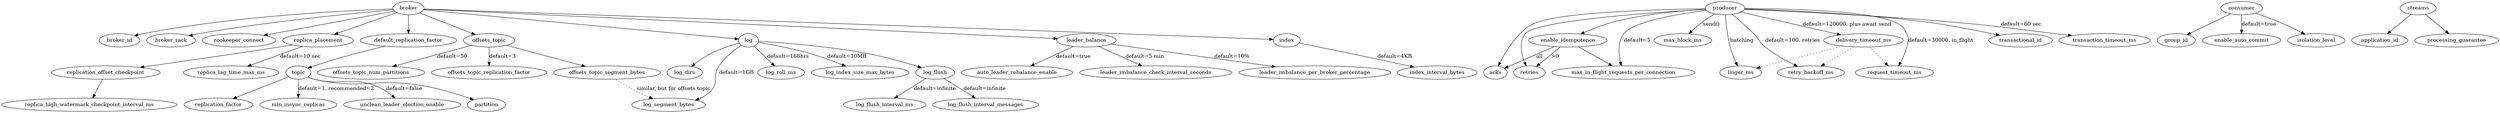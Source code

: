 @startuml kafka_config

digraph G {

    subgraph server {
        broker -> broker_id
        broker -> broker_rack

        broker -> zookeeper_connect

        broker -> replica_placement
        replica_placement -> replica_lag_time_max_ms [label="default=10 sec"]
        replica_placement -> replication_offset_checkpoint
        replication_offset_checkpoint -> replica_high_watermark_checkpoint_interval_ms

        broker -> default_replication_factor
        default_replication_factor -> topic

        broker -> log
        log -> log_dirs
        log -> log_segment_bytes [label="default=1GB"]
        log -> log_roll_ms [label="default=168hrs"]
        log -> log_index_size_max_bytes [label="default=10MB"]
        log -> log_flush
        log_flush -> log_flush_interval_messages [label="default=infinite"]
        log_flush -> log_flush_interval_ms [label="default=infinite"]

        broker -> leader_balance
        leader_balance -> auto_leader_rebalance_enable [label="default=true"]
        leader_balance -> leader_imbalance_check_interval_seconds [label="default=5 min"]
        leader_balance -> leader_imbalance_per_broker_percentage [label="default=10%"]

        broker -> index
        index -> index_interval_bytes [label="default=4KB"]

        broker -> offsets_topic
        offsets_topic -> offsets_topic_segment_bytes
        offsets_topic -> offsets_topic_num_partitions [label="default=50"]
        offsets_topic -> offsets_topic_replication_factor [label="default=3"]
        offsets_topic_segment_bytes -> log_segment_bytes [label="similar, but for offsets topic", style="dotted"]
    }

    subgraph topic {
        topic -> partition;
        topic -> replication_factor;

        topic -> min_insync_replicas [label="default=1. recommended=2"]
        topic -> unclean_leader_election_enable [label="default=false"]
    }

    subgraph producer {
        producer -> acks

        producer -> max_block_ms [label="send()"]
        producer -> linger_ms [label="batching"]
        producer -> retries
        producer -> retry_backoff_ms [label="default=100. retries"]
        producer -> request_timeout_ms [label="default=30000. in_flight"]
        producer -> delivery_timeout_ms [label="default=120000. plus await send"]
        delivery_timeout_ms -> linger_ms [style="dotted"]
        delivery_timeout_ms -> retry_backoff_ms [style="dotted"]
        delivery_timeout_ms -> request_timeout_ms [style="dotted"]

        producer -> enable_idempotence
        producer -> max_in_flight_requests_per_connection [label="default=5"]

        enable_idempotence -> max_in_flight_requests_per_connection
        enable_idempotence -> acks [label="all"]
        enable_idempotence -> retries [label=">0"]

        producer -> transactional_id
        producer -> transaction_timeout_ms [label="default=60 sec"]
    }

    subgraph consumer {
        consumer -> group_id

        consumer -> enable_auto_commit [label="default=true"]

        consumer -> isolation_level
        
    }

    subgraph streams {
        streams -> application_id

        streams -> processing_guarantee
    }
}

@enduml